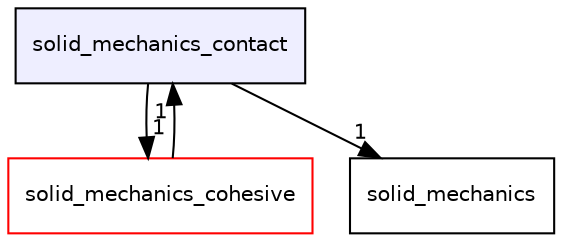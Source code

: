 digraph "solid_mechanics_contact" {
  compound=true
  node [ fontsize="10", fontname="Helvetica"];
  edge [ labelfontsize="10", labelfontname="Helvetica"];
  dir_b83b853256c155876a8b6cbb2e3e889e [shape=box, label="solid_mechanics_contact", style="filled", fillcolor="#eeeeff", pencolor="black", URL="dir_b83b853256c155876a8b6cbb2e3e889e.html"];
  dir_10dc0a899b81bad1189d5d55e0a43692 [shape=box label="solid_mechanics_cohesive" fillcolor="white" style="filled" color="red" URL="dir_10dc0a899b81bad1189d5d55e0a43692.html"];
  dir_bfbf0affba6c593d8d7c5b89d6ac5d5c [shape=box label="solid_mechanics" URL="dir_bfbf0affba6c593d8d7c5b89d6ac5d5c.html"];
  dir_10dc0a899b81bad1189d5d55e0a43692->dir_b83b853256c155876a8b6cbb2e3e889e [headlabel="1", labeldistance=1.5 headhref="dir_000005_000008.html"];
  dir_b83b853256c155876a8b6cbb2e3e889e->dir_10dc0a899b81bad1189d5d55e0a43692 [headlabel="1", labeldistance=1.5 headhref="dir_000008_000005.html"];
  dir_b83b853256c155876a8b6cbb2e3e889e->dir_bfbf0affba6c593d8d7c5b89d6ac5d5c [headlabel="1", labeldistance=1.5 headhref="dir_000008_000004.html"];
}
